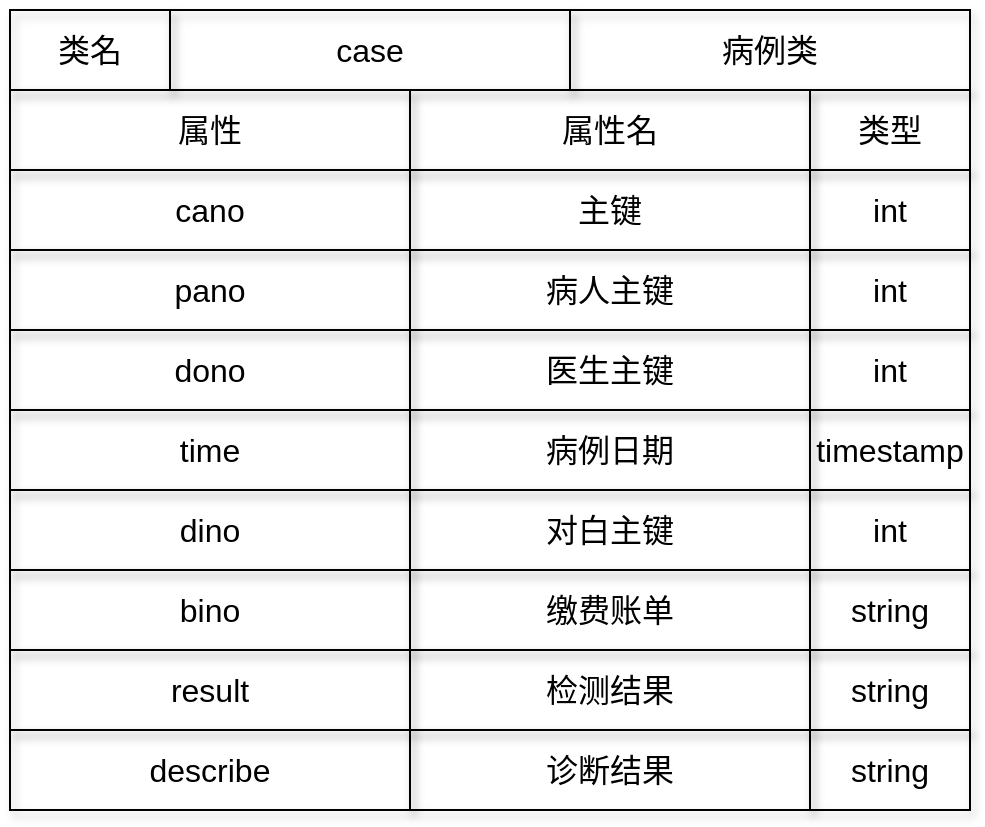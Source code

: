 <mxfile>
    <diagram id="8jwDnHj-vl6_LvJjjXVG" name="第 1 页">
        <mxGraphModel dx="930" dy="659" grid="1" gridSize="10" guides="1" tooltips="1" connect="1" arrows="1" fold="1" page="1" pageScale="1" pageWidth="827" pageHeight="1169" math="0" shadow="0">
            <root>
                <mxCell id="0"/>
                <mxCell id="1" parent="0"/>
                <mxCell id="2" value="&lt;font style=&quot;font-size: 16px;&quot;&gt;类名&lt;/font&gt;" style="rounded=0;whiteSpace=wrap;html=1;fillColor=none;shadow=1;" parent="1" vertex="1">
                    <mxGeometry x="160" y="120" width="80" height="40" as="geometry"/>
                </mxCell>
                <mxCell id="3" value="&lt;font style=&quot;font-size: 16px;&quot;&gt;case&lt;/font&gt;" style="rounded=0;whiteSpace=wrap;html=1;fillColor=none;shadow=1;" parent="1" vertex="1">
                    <mxGeometry x="240" y="120" width="200" height="40" as="geometry"/>
                </mxCell>
                <mxCell id="4" value="&lt;span style=&quot;font-size: 16px;&quot;&gt;病例类&lt;/span&gt;" style="rounded=0;whiteSpace=wrap;html=1;fillColor=none;shadow=1;" parent="1" vertex="1">
                    <mxGeometry x="440" y="120" width="200" height="40" as="geometry"/>
                </mxCell>
                <mxCell id="5" value="&lt;font style=&quot;font-size: 16px;&quot;&gt;属性&lt;/font&gt;" style="rounded=0;whiteSpace=wrap;html=1;fillColor=none;shadow=1;" parent="1" vertex="1">
                    <mxGeometry x="160" y="160" width="200" height="40" as="geometry"/>
                </mxCell>
                <mxCell id="6" value="&lt;font style=&quot;font-size: 16px;&quot;&gt;属性名&lt;/font&gt;" style="rounded=0;whiteSpace=wrap;html=1;fillColor=none;shadow=1;" parent="1" vertex="1">
                    <mxGeometry x="360" y="160" width="200" height="40" as="geometry"/>
                </mxCell>
                <mxCell id="7" value="&lt;font style=&quot;font-size: 16px;&quot;&gt;类型&lt;/font&gt;" style="rounded=0;whiteSpace=wrap;html=1;fillColor=none;shadow=1;" parent="1" vertex="1">
                    <mxGeometry x="560" y="160" width="80" height="40" as="geometry"/>
                </mxCell>
                <mxCell id="8" value="&lt;font style=&quot;font-size: 16px;&quot;&gt;cano&lt;/font&gt;" style="rounded=0;whiteSpace=wrap;html=1;fillColor=none;shadow=1;" parent="1" vertex="1">
                    <mxGeometry x="160" y="200" width="200" height="40" as="geometry"/>
                </mxCell>
                <mxCell id="9" value="&lt;span style=&quot;font-size: 16px;&quot;&gt;主键&lt;/span&gt;" style="rounded=0;whiteSpace=wrap;html=1;fillColor=none;shadow=1;" parent="1" vertex="1">
                    <mxGeometry x="360" y="200" width="200" height="40" as="geometry"/>
                </mxCell>
                <mxCell id="10" value="&lt;font style=&quot;font-size: 16px;&quot;&gt;int&lt;/font&gt;" style="rounded=0;whiteSpace=wrap;html=1;fillColor=none;shadow=1;" parent="1" vertex="1">
                    <mxGeometry x="560" y="200" width="80" height="40" as="geometry"/>
                </mxCell>
                <mxCell id="16" value="&lt;font style=&quot;font-size: 16px;&quot;&gt;pano&lt;/font&gt;" style="rounded=0;whiteSpace=wrap;html=1;fillColor=none;shadow=1;" vertex="1" parent="1">
                    <mxGeometry x="160" y="240" width="200" height="40" as="geometry"/>
                </mxCell>
                <mxCell id="17" value="&lt;span style=&quot;font-size: 16px;&quot;&gt;病人主键&lt;/span&gt;" style="rounded=0;whiteSpace=wrap;html=1;fillColor=none;shadow=1;" vertex="1" parent="1">
                    <mxGeometry x="360" y="240" width="200" height="40" as="geometry"/>
                </mxCell>
                <mxCell id="18" value="&lt;font style=&quot;font-size: 16px;&quot;&gt;int&lt;/font&gt;" style="rounded=0;whiteSpace=wrap;html=1;fillColor=none;shadow=1;" vertex="1" parent="1">
                    <mxGeometry x="560" y="240" width="80" height="40" as="geometry"/>
                </mxCell>
                <mxCell id="19" value="&lt;font style=&quot;font-size: 16px;&quot;&gt;dono&lt;/font&gt;" style="rounded=0;whiteSpace=wrap;html=1;fillColor=none;shadow=1;" vertex="1" parent="1">
                    <mxGeometry x="160" y="280" width="200" height="40" as="geometry"/>
                </mxCell>
                <mxCell id="20" value="&lt;span style=&quot;font-size: 16px;&quot;&gt;医生主键&lt;/span&gt;" style="rounded=0;whiteSpace=wrap;html=1;fillColor=none;shadow=1;" vertex="1" parent="1">
                    <mxGeometry x="360" y="280" width="200" height="40" as="geometry"/>
                </mxCell>
                <mxCell id="21" value="&lt;font style=&quot;font-size: 16px;&quot;&gt;int&lt;/font&gt;" style="rounded=0;whiteSpace=wrap;html=1;fillColor=none;shadow=1;" vertex="1" parent="1">
                    <mxGeometry x="560" y="280" width="80" height="40" as="geometry"/>
                </mxCell>
                <mxCell id="22" value="&lt;span style=&quot;font-size: 16px;&quot;&gt;time&lt;/span&gt;" style="rounded=0;whiteSpace=wrap;html=1;fillColor=none;shadow=1;" vertex="1" parent="1">
                    <mxGeometry x="160" y="320" width="200" height="40" as="geometry"/>
                </mxCell>
                <mxCell id="23" value="&lt;span style=&quot;font-size: 16px;&quot;&gt;病例日期&lt;/span&gt;" style="rounded=0;whiteSpace=wrap;html=1;fillColor=none;shadow=1;" vertex="1" parent="1">
                    <mxGeometry x="360" y="320" width="200" height="40" as="geometry"/>
                </mxCell>
                <mxCell id="24" value="&lt;font style=&quot;font-size: 16px;&quot;&gt;timestamp&lt;/font&gt;" style="rounded=0;whiteSpace=wrap;html=1;fillColor=none;shadow=1;" vertex="1" parent="1">
                    <mxGeometry x="560" y="320" width="80" height="40" as="geometry"/>
                </mxCell>
                <mxCell id="28" value="&lt;span style=&quot;font-size: 16px;&quot;&gt;bino&lt;/span&gt;" style="rounded=0;whiteSpace=wrap;html=1;fillColor=none;shadow=1;" vertex="1" parent="1">
                    <mxGeometry x="160" y="400" width="200" height="40" as="geometry"/>
                </mxCell>
                <mxCell id="29" value="&lt;span style=&quot;font-size: 16px;&quot;&gt;缴费账单&lt;/span&gt;" style="rounded=0;whiteSpace=wrap;html=1;fillColor=none;shadow=1;" vertex="1" parent="1">
                    <mxGeometry x="360" y="400" width="200" height="40" as="geometry"/>
                </mxCell>
                <mxCell id="30" value="&lt;font style=&quot;font-size: 16px;&quot;&gt;string&lt;/font&gt;" style="rounded=0;whiteSpace=wrap;html=1;fillColor=none;shadow=1;" vertex="1" parent="1">
                    <mxGeometry x="560" y="400" width="80" height="40" as="geometry"/>
                </mxCell>
                <mxCell id="31" value="&lt;span style=&quot;font-size: 16px;&quot;&gt;dino&lt;/span&gt;" style="rounded=0;whiteSpace=wrap;html=1;fillColor=none;shadow=1;" vertex="1" parent="1">
                    <mxGeometry x="160" y="360" width="200" height="40" as="geometry"/>
                </mxCell>
                <mxCell id="32" value="&lt;span style=&quot;font-size: 16px;&quot;&gt;对白主键&lt;/span&gt;" style="rounded=0;whiteSpace=wrap;html=1;fillColor=none;shadow=1;" vertex="1" parent="1">
                    <mxGeometry x="360" y="360" width="200" height="40" as="geometry"/>
                </mxCell>
                <mxCell id="33" value="&lt;font style=&quot;font-size: 16px;&quot;&gt;int&lt;/font&gt;" style="rounded=0;whiteSpace=wrap;html=1;fillColor=none;shadow=1;" vertex="1" parent="1">
                    <mxGeometry x="560" y="360" width="80" height="40" as="geometry"/>
                </mxCell>
                <mxCell id="34" value="&lt;span style=&quot;font-size: 16px;&quot;&gt;result&lt;/span&gt;" style="rounded=0;whiteSpace=wrap;html=1;fillColor=none;shadow=1;" vertex="1" parent="1">
                    <mxGeometry x="160" y="440" width="200" height="40" as="geometry"/>
                </mxCell>
                <mxCell id="35" value="&lt;span style=&quot;font-size: 16px;&quot;&gt;检测结果&lt;/span&gt;" style="rounded=0;whiteSpace=wrap;html=1;fillColor=none;shadow=1;" vertex="1" parent="1">
                    <mxGeometry x="360" y="440" width="200" height="40" as="geometry"/>
                </mxCell>
                <mxCell id="36" value="&lt;font style=&quot;font-size: 16px;&quot;&gt;string&lt;/font&gt;" style="rounded=0;whiteSpace=wrap;html=1;fillColor=none;shadow=1;" vertex="1" parent="1">
                    <mxGeometry x="560" y="440" width="80" height="40" as="geometry"/>
                </mxCell>
                <mxCell id="37" value="&lt;span style=&quot;font-size: 16px;&quot;&gt;describe&lt;/span&gt;" style="rounded=0;whiteSpace=wrap;html=1;fillColor=none;shadow=1;" vertex="1" parent="1">
                    <mxGeometry x="160" y="480" width="200" height="40" as="geometry"/>
                </mxCell>
                <mxCell id="38" value="&lt;span style=&quot;font-size: 16px;&quot;&gt;诊断结果&lt;/span&gt;" style="rounded=0;whiteSpace=wrap;html=1;fillColor=none;shadow=1;" vertex="1" parent="1">
                    <mxGeometry x="360" y="480" width="200" height="40" as="geometry"/>
                </mxCell>
                <mxCell id="39" value="&lt;font style=&quot;font-size: 16px;&quot;&gt;string&lt;/font&gt;" style="rounded=0;whiteSpace=wrap;html=1;fillColor=none;shadow=1;" vertex="1" parent="1">
                    <mxGeometry x="560" y="480" width="80" height="40" as="geometry"/>
                </mxCell>
            </root>
        </mxGraphModel>
    </diagram>
</mxfile>
